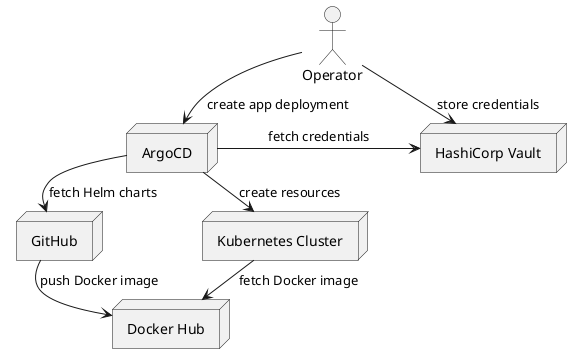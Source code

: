 @startuml
skinparam monochrome true
skinparam shadowing false
skinparam nodesep 100
skinparam ranksep 20
skinparam defaultFontName "Architects daughter"

node ArgoCD
node GitHub
node "Docker Hub" as docker
node "Kubernetes Cluster" as k8s
node "HashiCorp Vault" as vault
actor Operator as ops

ops --> ArgoCD : create app deployment
ops --> vault : store credentials
ArgoCD --> GitHub : fetch Helm charts
ArgoCD --> k8s : create resources
ArgoCD -> vault : fetch credentials
GitHub --> docker : push Docker image
k8s --> docker : fetch Docker image
@enduml